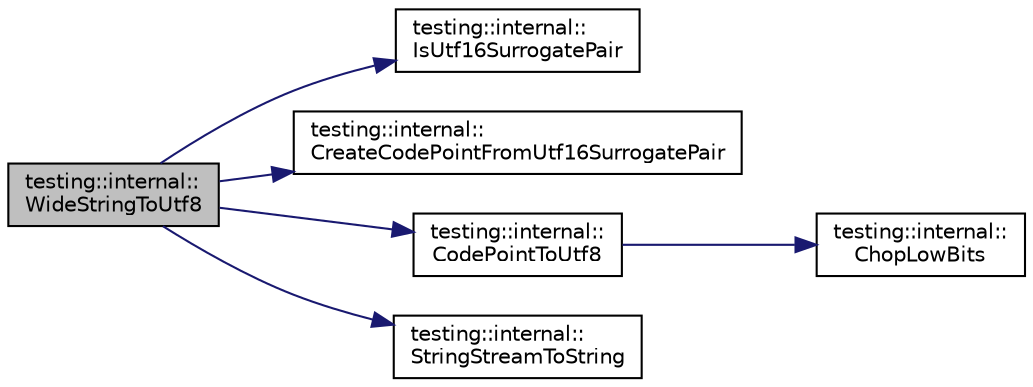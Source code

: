 digraph "testing::internal::WideStringToUtf8"
{
  edge [fontname="Helvetica",fontsize="10",labelfontname="Helvetica",labelfontsize="10"];
  node [fontname="Helvetica",fontsize="10",shape=record];
  rankdir="LR";
  Node3499 [label="testing::internal::\lWideStringToUtf8",height=0.2,width=0.4,color="black", fillcolor="grey75", style="filled", fontcolor="black"];
  Node3499 -> Node3500 [color="midnightblue",fontsize="10",style="solid",fontname="Helvetica"];
  Node3500 [label="testing::internal::\lIsUtf16SurrogatePair",height=0.2,width=0.4,color="black", fillcolor="white", style="filled",URL="$d0/da7/namespacetesting_1_1internal.html#a681895f8cc32286211be9889da107394"];
  Node3499 -> Node3501 [color="midnightblue",fontsize="10",style="solid",fontname="Helvetica"];
  Node3501 [label="testing::internal::\lCreateCodePointFromUtf16SurrogatePair",height=0.2,width=0.4,color="black", fillcolor="white", style="filled",URL="$d0/da7/namespacetesting_1_1internal.html#ac8ef1bb10cd9e69de939789b759e6bc9"];
  Node3499 -> Node3502 [color="midnightblue",fontsize="10",style="solid",fontname="Helvetica"];
  Node3502 [label="testing::internal::\lCodePointToUtf8",height=0.2,width=0.4,color="black", fillcolor="white", style="filled",URL="$d0/da7/namespacetesting_1_1internal.html#a0c0f9558efb9abb965851c4738cdc725"];
  Node3502 -> Node3503 [color="midnightblue",fontsize="10",style="solid",fontname="Helvetica"];
  Node3503 [label="testing::internal::\lChopLowBits",height=0.2,width=0.4,color="black", fillcolor="white", style="filled",URL="$d0/da7/namespacetesting_1_1internal.html#a2c54b453387aa8a18f2f3e09f10b5a7d"];
  Node3499 -> Node3504 [color="midnightblue",fontsize="10",style="solid",fontname="Helvetica"];
  Node3504 [label="testing::internal::\lStringStreamToString",height=0.2,width=0.4,color="black", fillcolor="white", style="filled",URL="$d0/da7/namespacetesting_1_1internal.html#ac0a2b7f69fc829d80a39e925b6417e39"];
}
